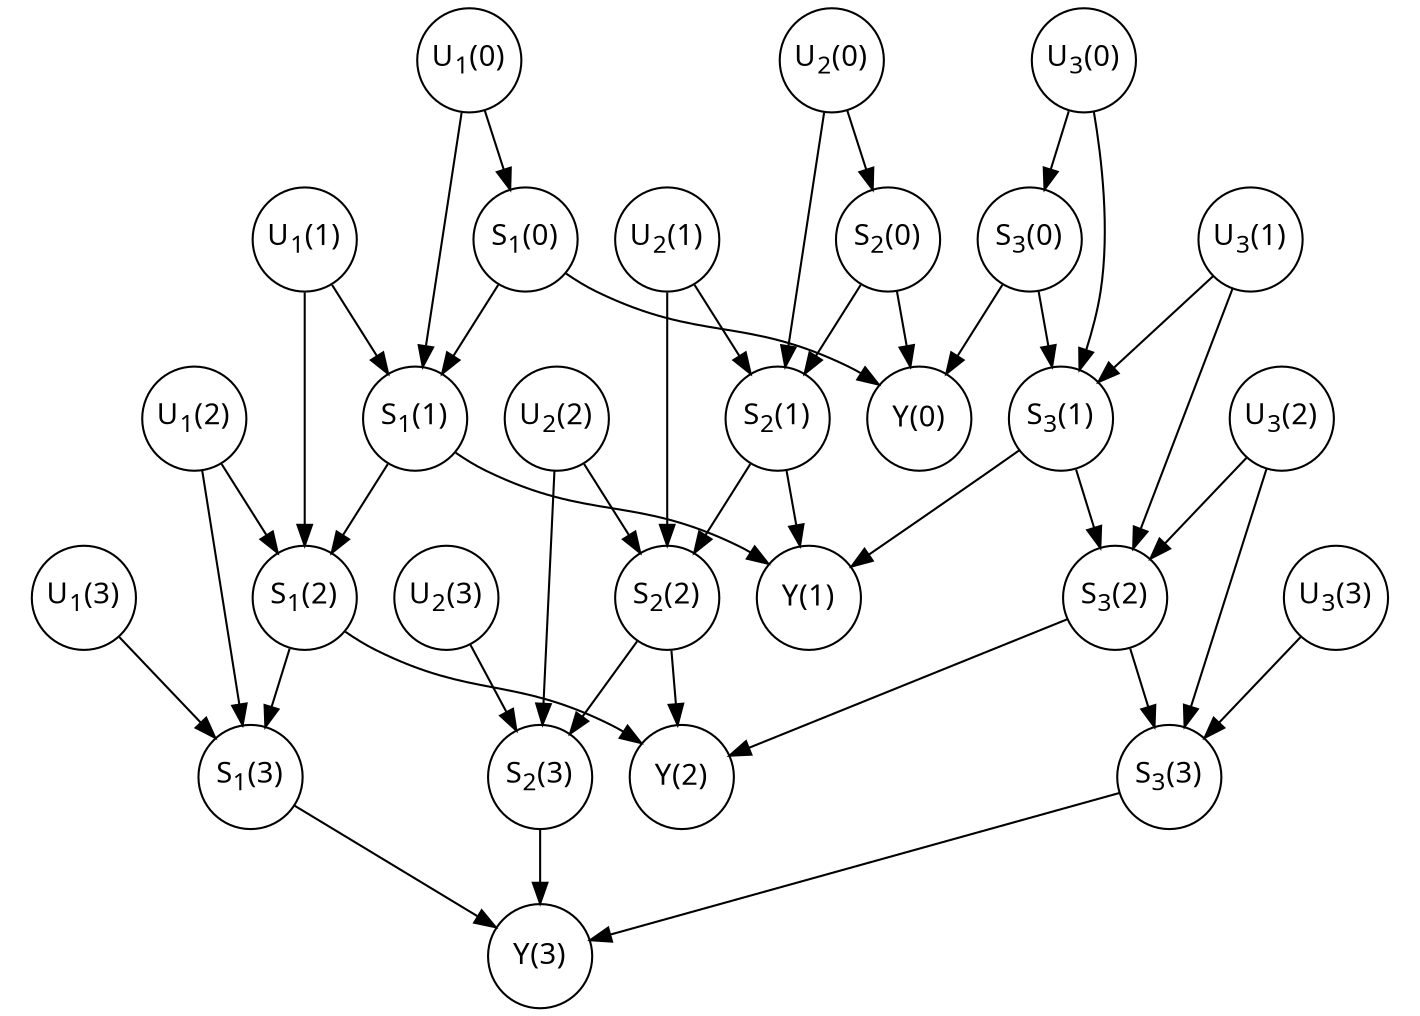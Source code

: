 digraph subscript {
    graph [pad="0.212,0.055" bgcolor=white]
    splines=true
    splines=spline
    node [fontname = "Trubechet MS Regular" fontsize=14 fixedsize=true width=.7];

    p0 [pos="-1.5,7.5!" shape=circle label=<U<SUB>1</SUB>(0)>]
    p1 [pos="0.0,7.5!" shape=circle label=<U<SUB>1</SUB>(1)>]
    p2 [pos="1.5,7.5!" shape=circle label=<U<SUB>1</SUB>(2)>]
    p3 [pos="3.0,7.5!" shape=circle label=<U<SUB>1</SUB>(3)>]
    t0 [pos="-1.49,3.0!" shape=circle label=<S<SUB>1</SUB>(0)>]
    t1 [pos="0.01,3.0!" shape=circle label=<S<SUB>1</SUB>(1)>]
    t2 [pos="1.51,3.0!" shape=circle label=<S<SUB>1</SUB>(2)>]
    t3 [pos="3.01,3.0!" shape=circle label=<S<SUB>1</SUB>(3)>]

    p01 [pos="-1.5,6.0!" shape=circle label=<U<SUB>2</SUB>(0)>]
    p11 [pos="0.0,6.0!" shape=circle label=<U<SUB>2</SUB>(1)>]
    p21 [pos="1.5,6.0!" shape=circle label=<U<SUB>2</SUB>(2)>]
    p31 [pos="3.0,6.0!" shape=circle label=<U<SUB>2</SUB>(3)>]
    t01 [pos="-1.49,1.5!" shape=circle label=<S<SUB>2</SUB>(0)>]
    t11 [pos="0.01,1.5!" shape=circle label=<S<SUB>2</SUB>(1)>]
    t21 [pos="1.51,1.5!" shape=circle label=<S<SUB>2</SUB>(2)>]
    t31 [pos="3.01,1.5!" shape=circle label=<S<SUB>2</SUB>(3)>]

    p02 [pos="-1.5,4.5!" shape=circle label=<U<SUB>3</SUB>(0)>]
    p12 [pos="0.0,4.5!" shape=circle label=<U<SUB>3</SUB>(1)>]
    p22 [pos="1.5,4.5!" shape=circle label=<U<SUB>3</SUB>(2)>]
    p32 [pos="3.0,4.5!" shape=circle label=<U<SUB>3</SUB>(3)>]
    t02 [pos="-1.49,0.0!" shape=circle label=<S<SUB>3</SUB>(0)>]
    t12 [pos="0.01,0.0!" shape=circle label=<S<SUB>3</SUB>(1)>]
    t22 [pos="1.51,0.0!" shape=circle label=<S<SUB>3</SUB>(2)>]
    t32 [pos="3.01,0.0!" shape=circle label=<S<SUB>3</SUB>(3)>]

    i0 [pos="-1.48,-1.5!" shape=circle label=<Y(0)>]
    i1 [pos="0.02,-1.5!" shape=circle label=<Y(1)>]
    i2 [pos="1.52,-1.5!" shape=circle label=<Y(2)>]
    i3 [pos="3.02,-1.5!" shape=circle label=<Y(3)>]

    p0 -> t1
    p01 -> t11
    p02 -> t12
    p0 -> t0
    p01 -> t01
    p02 -> t02
    p1 -> t1
    p11 -> t11
    p12 -> t12
    p1 -> t2
    p11 -> t21
    p12 -> t22
    p2 -> t2
    p21 -> t21
    p22-> t22
    p2 -> t3
    p21 -> t31
    p22 -> t32
    p3 -> t3
    p31 -> t31
    p32 -> t32
    t0 -> t1
    t01 -> t11
    t02 -> t12
    t0 -> i0
    t01 -> i0
    t02 -> i0
    t1 -> t2
    t11 -> t21
    t12 -> t22
    t2 -> t3
    t21 -> t31
    t22 -> t32
    t1 -> i1
    t11 -> i1
    t12 -> i1
    t2 -> i2
    t21 -> i2
    t22 -> i2
    t3 -> i3
    t31 -> i3
    t32 -> i3
      }